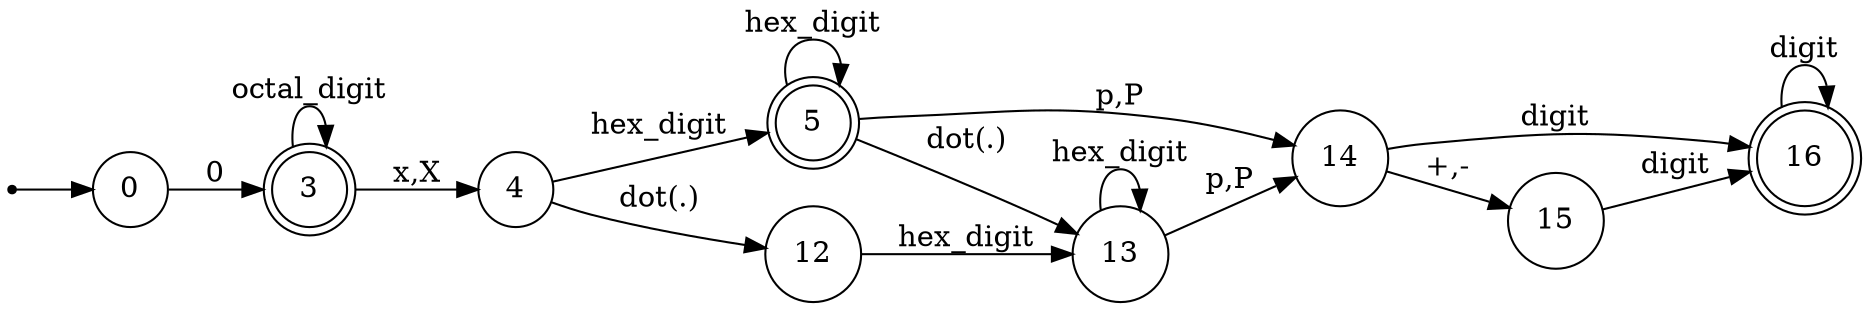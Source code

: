 digraph hex_float {
    rankdir=LR
    node [shape=circle]
    s [shape=point]
    s -> 0

    // octal integer
    0 -> 3 [label=0]
    3 -> 3 [label=octal_digit]
    3 [shape=doublecircle]

    // hexadicimal integer
    3 -> 4 [label="x,X"]
    4 -> 5 [label=hex_digit]
    5 -> 5 [label=hex_digit]
    5 [shape=doublecircle]

    // hexadicimal float
    4 -> 12 [label="dot(.)"]
    12 -> 13 [label=hex_digit]
    5 -> 13 [label="dot(.)"]
    13 -> 13 [label=hex_digit]
    5 -> 14 [label="p,P"]
    13 -> 14 [label="p,P"]
    14 -> 16 [label=digit]
    14 -> 15 [label="+,-"]
    15 -> 16 [label=digit]
    16 -> 16 [label=digit]
    16 [shape=doublecircle]
}